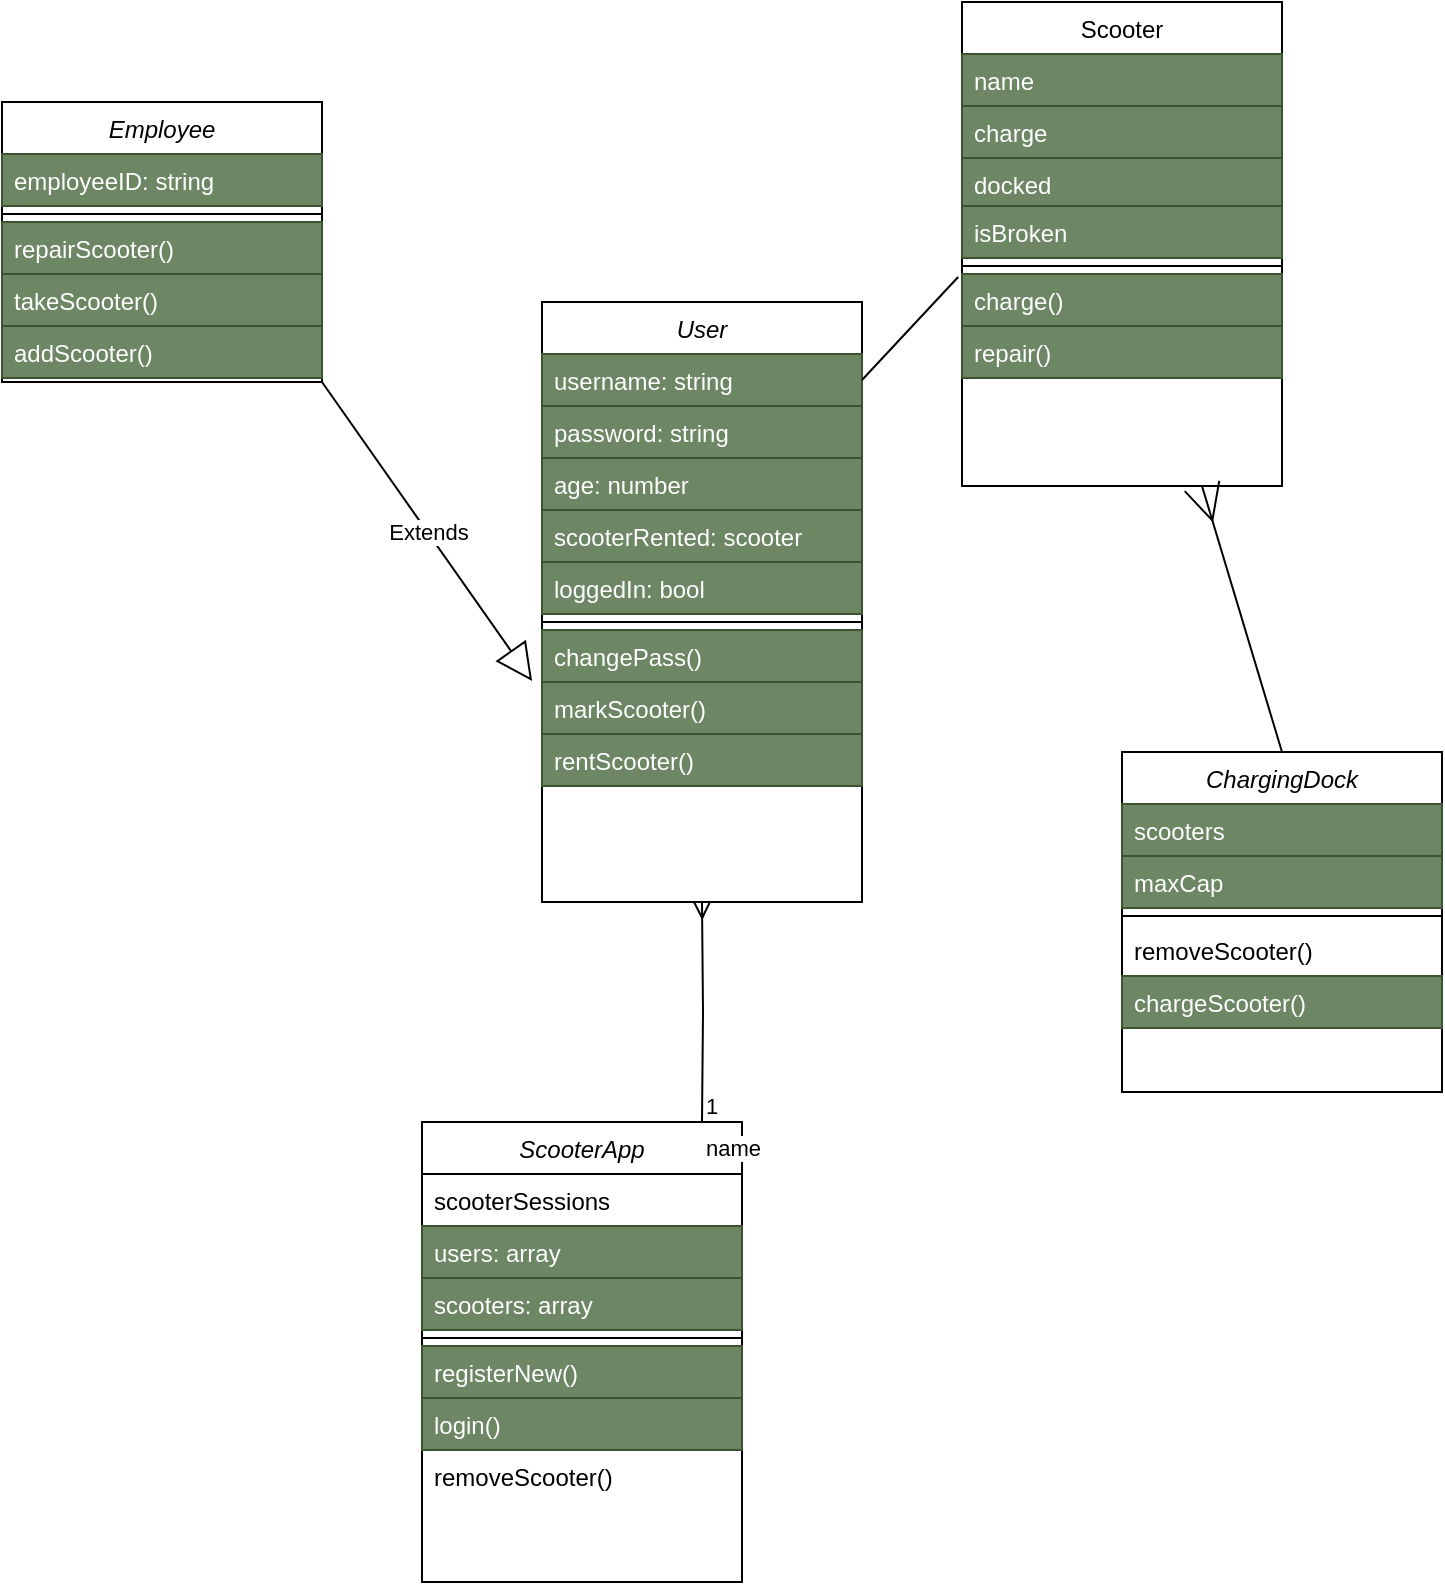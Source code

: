 <mxfile version="20.2.3" type="device"><diagram id="C5RBs43oDa-KdzZeNtuy" name="Page-1"><mxGraphModel dx="500" dy="1000" grid="1" gridSize="10" guides="1" tooltips="1" connect="1" arrows="1" fold="1" page="1" pageScale="1" pageWidth="827" pageHeight="1169" math="0" shadow="0"><root><mxCell id="WIyWlLk6GJQsqaUBKTNV-0"/><mxCell id="WIyWlLk6GJQsqaUBKTNV-1" parent="WIyWlLk6GJQsqaUBKTNV-0"/><mxCell id="zkfFHV4jXpPFQw0GAbJ--0" value="User" style="swimlane;fontStyle=2;align=center;verticalAlign=top;childLayout=stackLayout;horizontal=1;startSize=26;horizontalStack=0;resizeParent=1;resizeLast=0;collapsible=1;marginBottom=0;rounded=0;shadow=0;strokeWidth=1;" parent="WIyWlLk6GJQsqaUBKTNV-1" vertex="1"><mxGeometry x="370" y="190" width="160" height="300" as="geometry"><mxRectangle x="230" y="140" width="160" height="26" as="alternateBounds"/></mxGeometry></mxCell><mxCell id="zkfFHV4jXpPFQw0GAbJ--1" value="username: string" style="text;align=left;verticalAlign=top;spacingLeft=4;spacingRight=4;overflow=hidden;rotatable=0;points=[[0,0.5],[1,0.5]];portConstraint=eastwest;fillColor=#6d8764;fontColor=#ffffff;strokeColor=#3A5431;" parent="zkfFHV4jXpPFQw0GAbJ--0" vertex="1"><mxGeometry y="26" width="160" height="26" as="geometry"/></mxCell><mxCell id="zkfFHV4jXpPFQw0GAbJ--2" value="password: string" style="text;align=left;verticalAlign=top;spacingLeft=4;spacingRight=4;overflow=hidden;rotatable=0;points=[[0,0.5],[1,0.5]];portConstraint=eastwest;rounded=0;shadow=0;html=0;fillColor=#6d8764;fontColor=#ffffff;strokeColor=#3A5431;" parent="zkfFHV4jXpPFQw0GAbJ--0" vertex="1"><mxGeometry y="52" width="160" height="26" as="geometry"/></mxCell><mxCell id="zkfFHV4jXpPFQw0GAbJ--3" value="age: number" style="text;align=left;verticalAlign=top;spacingLeft=4;spacingRight=4;overflow=hidden;rotatable=0;points=[[0,0.5],[1,0.5]];portConstraint=eastwest;rounded=0;shadow=0;html=0;fillColor=#6d8764;fontColor=#ffffff;strokeColor=#3A5431;" parent="zkfFHV4jXpPFQw0GAbJ--0" vertex="1"><mxGeometry y="78" width="160" height="26" as="geometry"/></mxCell><mxCell id="brtNXxZR26CKEr8a6AMG-5" value="scooterRented: scooter" style="text;align=left;verticalAlign=top;spacingLeft=4;spacingRight=4;overflow=hidden;rotatable=0;points=[[0,0.5],[1,0.5]];portConstraint=eastwest;fillColor=#6d8764;fontColor=#ffffff;strokeColor=#3A5431;" vertex="1" parent="zkfFHV4jXpPFQw0GAbJ--0"><mxGeometry y="104" width="160" height="26" as="geometry"/></mxCell><mxCell id="brtNXxZR26CKEr8a6AMG-67" value="loggedIn: bool" style="text;align=left;verticalAlign=top;spacingLeft=4;spacingRight=4;overflow=hidden;rotatable=0;points=[[0,0.5],[1,0.5]];portConstraint=eastwest;fillColor=#6d8764;fontColor=#ffffff;strokeColor=#3A5431;" vertex="1" parent="zkfFHV4jXpPFQw0GAbJ--0"><mxGeometry y="130" width="160" height="26" as="geometry"/></mxCell><mxCell id="zkfFHV4jXpPFQw0GAbJ--4" value="" style="line;html=1;strokeWidth=1;align=left;verticalAlign=middle;spacingTop=-1;spacingLeft=3;spacingRight=3;rotatable=0;labelPosition=right;points=[];portConstraint=eastwest;" parent="zkfFHV4jXpPFQw0GAbJ--0" vertex="1"><mxGeometry y="156" width="160" height="8" as="geometry"/></mxCell><mxCell id="brtNXxZR26CKEr8a6AMG-1" value="changePass()" style="text;align=left;verticalAlign=top;spacingLeft=4;spacingRight=4;overflow=hidden;rotatable=0;points=[[0,0.5],[1,0.5]];portConstraint=eastwest;rounded=0;shadow=0;html=0;fillColor=#6d8764;fontColor=#ffffff;strokeColor=#3A5431;" vertex="1" parent="zkfFHV4jXpPFQw0GAbJ--0"><mxGeometry y="164" width="160" height="26" as="geometry"/></mxCell><mxCell id="brtNXxZR26CKEr8a6AMG-4" value="markScooter()" style="text;align=left;verticalAlign=top;spacingLeft=4;spacingRight=4;overflow=hidden;rotatable=0;points=[[0,0.5],[1,0.5]];portConstraint=eastwest;rounded=0;shadow=0;html=0;fillColor=#6d8764;fontColor=#ffffff;strokeColor=#3A5431;" vertex="1" parent="zkfFHV4jXpPFQw0GAbJ--0"><mxGeometry y="190" width="160" height="26" as="geometry"/></mxCell><mxCell id="brtNXxZR26CKEr8a6AMG-66" value="rentScooter()" style="text;align=left;verticalAlign=top;spacingLeft=4;spacingRight=4;overflow=hidden;rotatable=0;points=[[0,0.5],[1,0.5]];portConstraint=eastwest;rounded=0;shadow=0;html=0;fillColor=#6d8764;fontColor=#ffffff;strokeColor=#3A5431;" vertex="1" parent="zkfFHV4jXpPFQw0GAbJ--0"><mxGeometry y="216" width="160" height="26" as="geometry"/></mxCell><mxCell id="zkfFHV4jXpPFQw0GAbJ--17" value="Scooter" style="swimlane;fontStyle=0;align=center;verticalAlign=top;childLayout=stackLayout;horizontal=1;startSize=26;horizontalStack=0;resizeParent=1;resizeLast=0;collapsible=1;marginBottom=0;rounded=0;shadow=0;strokeWidth=1;" parent="WIyWlLk6GJQsqaUBKTNV-1" vertex="1"><mxGeometry x="580" y="40" width="160" height="242" as="geometry"><mxRectangle x="550" y="140" width="160" height="26" as="alternateBounds"/></mxGeometry></mxCell><mxCell id="zkfFHV4jXpPFQw0GAbJ--19" value="name" style="text;align=left;verticalAlign=top;spacingLeft=4;spacingRight=4;overflow=hidden;rotatable=0;points=[[0,0.5],[1,0.5]];portConstraint=eastwest;rounded=0;shadow=0;html=0;fillColor=#6d8764;fontColor=#ffffff;strokeColor=#3A5431;" parent="zkfFHV4jXpPFQw0GAbJ--17" vertex="1"><mxGeometry y="26" width="160" height="26" as="geometry"/></mxCell><mxCell id="zkfFHV4jXpPFQw0GAbJ--20" value="charge" style="text;align=left;verticalAlign=top;spacingLeft=4;spacingRight=4;overflow=hidden;rotatable=0;points=[[0,0.5],[1,0.5]];portConstraint=eastwest;rounded=0;shadow=0;html=0;fillColor=#6d8764;fontColor=#ffffff;strokeColor=#3A5431;" parent="zkfFHV4jXpPFQw0GAbJ--17" vertex="1"><mxGeometry y="52" width="160" height="26" as="geometry"/></mxCell><mxCell id="zkfFHV4jXpPFQw0GAbJ--21" value="docked" style="text;align=left;verticalAlign=top;spacingLeft=4;spacingRight=4;overflow=hidden;rotatable=0;points=[[0,0.5],[1,0.5]];portConstraint=eastwest;rounded=0;shadow=0;html=0;fillColor=#6d8764;fontColor=#ffffff;strokeColor=#3A5431;" parent="zkfFHV4jXpPFQw0GAbJ--17" vertex="1"><mxGeometry y="78" width="160" height="24" as="geometry"/></mxCell><mxCell id="zkfFHV4jXpPFQw0GAbJ--22" value="isBroken" style="text;align=left;verticalAlign=top;spacingLeft=4;spacingRight=4;overflow=hidden;rotatable=0;points=[[0,0.5],[1,0.5]];portConstraint=eastwest;rounded=0;shadow=0;html=0;fillColor=#6d8764;fontColor=#ffffff;strokeColor=#3A5431;" parent="zkfFHV4jXpPFQw0GAbJ--17" vertex="1"><mxGeometry y="102" width="160" height="26" as="geometry"/></mxCell><mxCell id="zkfFHV4jXpPFQw0GAbJ--23" value="" style="line;html=1;strokeWidth=1;align=left;verticalAlign=middle;spacingTop=-1;spacingLeft=3;spacingRight=3;rotatable=0;labelPosition=right;points=[];portConstraint=eastwest;" parent="zkfFHV4jXpPFQw0GAbJ--17" vertex="1"><mxGeometry y="128" width="160" height="8" as="geometry"/></mxCell><mxCell id="zkfFHV4jXpPFQw0GAbJ--25" value="charge()" style="text;align=left;verticalAlign=top;spacingLeft=4;spacingRight=4;overflow=hidden;rotatable=0;points=[[0,0.5],[1,0.5]];portConstraint=eastwest;fillColor=#6d8764;fontColor=#ffffff;strokeColor=#3A5431;" parent="zkfFHV4jXpPFQw0GAbJ--17" vertex="1"><mxGeometry y="136" width="160" height="26" as="geometry"/></mxCell><mxCell id="brtNXxZR26CKEr8a6AMG-6" value="repair()" style="text;align=left;verticalAlign=top;spacingLeft=4;spacingRight=4;overflow=hidden;rotatable=0;points=[[0,0.5],[1,0.5]];portConstraint=eastwest;fillColor=#6d8764;fontColor=#ffffff;strokeColor=#3A5431;" vertex="1" parent="zkfFHV4jXpPFQw0GAbJ--17"><mxGeometry y="162" width="160" height="26" as="geometry"/></mxCell><mxCell id="brtNXxZR26CKEr8a6AMG-7" value="ScooterApp" style="swimlane;fontStyle=2;align=center;verticalAlign=top;childLayout=stackLayout;horizontal=1;startSize=26;horizontalStack=0;resizeParent=1;resizeLast=0;collapsible=1;marginBottom=0;rounded=0;shadow=0;strokeWidth=1;" vertex="1" parent="WIyWlLk6GJQsqaUBKTNV-1"><mxGeometry x="310" y="600" width="160" height="230" as="geometry"><mxRectangle x="230" y="140" width="160" height="26" as="alternateBounds"/></mxGeometry></mxCell><mxCell id="brtNXxZR26CKEr8a6AMG-8" value="scooterSessions" style="text;align=left;verticalAlign=top;spacingLeft=4;spacingRight=4;overflow=hidden;rotatable=0;points=[[0,0.5],[1,0.5]];portConstraint=eastwest;" vertex="1" parent="brtNXxZR26CKEr8a6AMG-7"><mxGeometry y="26" width="160" height="26" as="geometry"/></mxCell><mxCell id="brtNXxZR26CKEr8a6AMG-9" value="users: array" style="text;align=left;verticalAlign=top;spacingLeft=4;spacingRight=4;overflow=hidden;rotatable=0;points=[[0,0.5],[1,0.5]];portConstraint=eastwest;rounded=0;shadow=0;html=0;fillColor=#6d8764;fontColor=#ffffff;strokeColor=#3A5431;" vertex="1" parent="brtNXxZR26CKEr8a6AMG-7"><mxGeometry y="52" width="160" height="26" as="geometry"/></mxCell><mxCell id="brtNXxZR26CKEr8a6AMG-10" value="scooters: array" style="text;align=left;verticalAlign=top;spacingLeft=4;spacingRight=4;overflow=hidden;rotatable=0;points=[[0,0.5],[1,0.5]];portConstraint=eastwest;rounded=0;shadow=0;html=0;fillColor=#6d8764;fontColor=#ffffff;strokeColor=#3A5431;" vertex="1" parent="brtNXxZR26CKEr8a6AMG-7"><mxGeometry y="78" width="160" height="26" as="geometry"/></mxCell><mxCell id="brtNXxZR26CKEr8a6AMG-13" value="" style="line;html=1;strokeWidth=1;align=left;verticalAlign=middle;spacingTop=-1;spacingLeft=3;spacingRight=3;rotatable=0;labelPosition=right;points=[];portConstraint=eastwest;" vertex="1" parent="brtNXxZR26CKEr8a6AMG-7"><mxGeometry y="104" width="160" height="8" as="geometry"/></mxCell><mxCell id="brtNXxZR26CKEr8a6AMG-14" value="registerNew()" style="text;align=left;verticalAlign=top;spacingLeft=4;spacingRight=4;overflow=hidden;rotatable=0;points=[[0,0.5],[1,0.5]];portConstraint=eastwest;rounded=0;shadow=0;html=0;fillColor=#6d8764;fontColor=#ffffff;strokeColor=#3A5431;" vertex="1" parent="brtNXxZR26CKEr8a6AMG-7"><mxGeometry y="112" width="160" height="26" as="geometry"/></mxCell><mxCell id="brtNXxZR26CKEr8a6AMG-16" value="login()" style="text;align=left;verticalAlign=top;spacingLeft=4;spacingRight=4;overflow=hidden;rotatable=0;points=[[0,0.5],[1,0.5]];portConstraint=eastwest;rounded=0;shadow=0;html=0;fillColor=#6d8764;fontColor=#ffffff;strokeColor=#3A5431;" vertex="1" parent="brtNXxZR26CKEr8a6AMG-7"><mxGeometry y="138" width="160" height="26" as="geometry"/></mxCell><mxCell id="brtNXxZR26CKEr8a6AMG-18" value="removeScooter()" style="text;align=left;verticalAlign=top;spacingLeft=4;spacingRight=4;overflow=hidden;rotatable=0;points=[[0,0.5],[1,0.5]];portConstraint=eastwest;rounded=0;shadow=0;html=0;" vertex="1" parent="brtNXxZR26CKEr8a6AMG-7"><mxGeometry y="164" width="160" height="26" as="geometry"/></mxCell><mxCell id="brtNXxZR26CKEr8a6AMG-42" value="ChargingDock" style="swimlane;fontStyle=2;align=center;verticalAlign=top;childLayout=stackLayout;horizontal=1;startSize=26;horizontalStack=0;resizeParent=1;resizeLast=0;collapsible=1;marginBottom=0;rounded=0;shadow=0;strokeWidth=1;" vertex="1" parent="WIyWlLk6GJQsqaUBKTNV-1"><mxGeometry x="660" y="415" width="160" height="170" as="geometry"><mxRectangle x="230" y="140" width="160" height="26" as="alternateBounds"/></mxGeometry></mxCell><mxCell id="brtNXxZR26CKEr8a6AMG-52" value="scooters" style="text;align=left;verticalAlign=top;spacingLeft=4;spacingRight=4;overflow=hidden;rotatable=0;points=[[0,0.5],[1,0.5]];portConstraint=eastwest;fillColor=#6d8764;fontColor=#ffffff;strokeColor=#3A5431;" vertex="1" parent="brtNXxZR26CKEr8a6AMG-42"><mxGeometry y="26" width="160" height="26" as="geometry"/></mxCell><mxCell id="brtNXxZR26CKEr8a6AMG-43" value="maxCap" style="text;align=left;verticalAlign=top;spacingLeft=4;spacingRight=4;overflow=hidden;rotatable=0;points=[[0,0.5],[1,0.5]];portConstraint=eastwest;fillColor=#6d8764;fontColor=#ffffff;strokeColor=#3A5431;" vertex="1" parent="brtNXxZR26CKEr8a6AMG-42"><mxGeometry y="52" width="160" height="26" as="geometry"/></mxCell><mxCell id="brtNXxZR26CKEr8a6AMG-44" value="" style="line;html=1;strokeWidth=1;align=left;verticalAlign=middle;spacingTop=-1;spacingLeft=3;spacingRight=3;rotatable=0;labelPosition=right;points=[];portConstraint=eastwest;" vertex="1" parent="brtNXxZR26CKEr8a6AMG-42"><mxGeometry y="78" width="160" height="8" as="geometry"/></mxCell><mxCell id="brtNXxZR26CKEr8a6AMG-54" value="removeScooter()" style="text;align=left;verticalAlign=top;spacingLeft=4;spacingRight=4;overflow=hidden;rotatable=0;points=[[0,0.5],[1,0.5]];portConstraint=eastwest;" vertex="1" parent="brtNXxZR26CKEr8a6AMG-42"><mxGeometry y="86" width="160" height="26" as="geometry"/></mxCell><mxCell id="brtNXxZR26CKEr8a6AMG-55" value="chargeScooter()" style="text;align=left;verticalAlign=top;spacingLeft=4;spacingRight=4;overflow=hidden;rotatable=0;points=[[0,0.5],[1,0.5]];portConstraint=eastwest;fillColor=#6d8764;fontColor=#ffffff;strokeColor=#3A5431;" vertex="1" parent="brtNXxZR26CKEr8a6AMG-42"><mxGeometry y="112" width="160" height="26" as="geometry"/></mxCell><mxCell id="brtNXxZR26CKEr8a6AMG-56" value="" style="endArrow=ERmany;endSize=16;endFill=0;html=1;rounded=0;exitX=0.5;exitY=0;exitDx=0;exitDy=0;entryX=0.75;entryY=1;entryDx=0;entryDy=0;startArrow=none;startFill=0;" edge="1" parent="WIyWlLk6GJQsqaUBKTNV-1" source="brtNXxZR26CKEr8a6AMG-42" target="zkfFHV4jXpPFQw0GAbJ--17"><mxGeometry width="160" relative="1" as="geometry"><mxPoint x="410" y="390" as="sourcePoint"/><mxPoint x="410" y="214.988" as="targetPoint"/></mxGeometry></mxCell><mxCell id="brtNXxZR26CKEr8a6AMG-76" value="name" style="endArrow=ERmany;endFill=0;html=1;edgeStyle=orthogonalEdgeStyle;align=left;verticalAlign=top;rounded=0;entryX=0.5;entryY=1;entryDx=0;entryDy=0;" edge="1" parent="WIyWlLk6GJQsqaUBKTNV-1" target="zkfFHV4jXpPFQw0GAbJ--0"><mxGeometry x="-1" relative="1" as="geometry"><mxPoint x="450" y="600" as="sourcePoint"/><mxPoint x="490" y="470" as="targetPoint"/></mxGeometry></mxCell><mxCell id="brtNXxZR26CKEr8a6AMG-77" value="1" style="edgeLabel;resizable=0;html=1;align=left;verticalAlign=bottom;" connectable="0" vertex="1" parent="brtNXxZR26CKEr8a6AMG-76"><mxGeometry x="-1" relative="1" as="geometry"/></mxCell><mxCell id="brtNXxZR26CKEr8a6AMG-78" value="" style="endArrow=none;startArrow=none;endFill=0;startFill=0;html=1;rounded=0;entryX=-0.012;entryY=-0.019;entryDx=0;entryDy=0;entryPerimeter=0;exitX=1;exitY=0.5;exitDx=0;exitDy=0;" edge="1" parent="WIyWlLk6GJQsqaUBKTNV-1" source="zkfFHV4jXpPFQw0GAbJ--1"><mxGeometry width="160" relative="1" as="geometry"><mxPoint x="230" y="180" as="sourcePoint"/><mxPoint x="578.08" y="177.506" as="targetPoint"/></mxGeometry></mxCell><mxCell id="brtNXxZR26CKEr8a6AMG-79" value="Employee" style="swimlane;fontStyle=2;align=center;verticalAlign=top;childLayout=stackLayout;horizontal=1;startSize=26;horizontalStack=0;resizeParent=1;resizeLast=0;collapsible=1;marginBottom=0;rounded=0;shadow=0;strokeWidth=1;" vertex="1" parent="WIyWlLk6GJQsqaUBKTNV-1"><mxGeometry x="100" y="90" width="160" height="140" as="geometry"><mxRectangle x="230" y="140" width="160" height="26" as="alternateBounds"/></mxGeometry></mxCell><mxCell id="brtNXxZR26CKEr8a6AMG-87" value="employeeID: string" style="text;align=left;verticalAlign=top;spacingLeft=4;spacingRight=4;overflow=hidden;rotatable=0;points=[[0,0.5],[1,0.5]];portConstraint=eastwest;fillColor=#6d8764;fontColor=#ffffff;strokeColor=#3A5431;" vertex="1" parent="brtNXxZR26CKEr8a6AMG-79"><mxGeometry y="26" width="160" height="26" as="geometry"/></mxCell><mxCell id="brtNXxZR26CKEr8a6AMG-82" value="" style="line;html=1;strokeWidth=1;align=left;verticalAlign=middle;spacingTop=-1;spacingLeft=3;spacingRight=3;rotatable=0;labelPosition=right;points=[];portConstraint=eastwest;" vertex="1" parent="brtNXxZR26CKEr8a6AMG-79"><mxGeometry y="52" width="160" height="8" as="geometry"/></mxCell><mxCell id="brtNXxZR26CKEr8a6AMG-86" value="repairScooter()" style="text;align=left;verticalAlign=top;spacingLeft=4;spacingRight=4;overflow=hidden;rotatable=0;points=[[0,0.5],[1,0.5]];portConstraint=eastwest;fillColor=#6d8764;fontColor=#ffffff;strokeColor=#3A5431;" vertex="1" parent="brtNXxZR26CKEr8a6AMG-79"><mxGeometry y="60" width="160" height="26" as="geometry"/></mxCell><mxCell id="brtNXxZR26CKEr8a6AMG-89" value="takeScooter()" style="text;align=left;verticalAlign=top;spacingLeft=4;spacingRight=4;overflow=hidden;rotatable=0;points=[[0,0.5],[1,0.5]];portConstraint=eastwest;fillColor=#6d8764;fontColor=#ffffff;strokeColor=#3A5431;" vertex="1" parent="brtNXxZR26CKEr8a6AMG-79"><mxGeometry y="86" width="160" height="26" as="geometry"/></mxCell><mxCell id="brtNXxZR26CKEr8a6AMG-91" value="addScooter()" style="text;align=left;verticalAlign=top;spacingLeft=4;spacingRight=4;overflow=hidden;rotatable=0;points=[[0,0.5],[1,0.5]];portConstraint=eastwest;rounded=0;shadow=0;html=0;fillColor=#6d8764;fontColor=#ffffff;strokeColor=#3A5431;" vertex="1" parent="brtNXxZR26CKEr8a6AMG-79"><mxGeometry y="112" width="160" height="26" as="geometry"/></mxCell><mxCell id="brtNXxZR26CKEr8a6AMG-88" value="Extends" style="endArrow=block;endSize=16;endFill=0;html=1;rounded=0;exitX=1;exitY=1;exitDx=0;exitDy=0;entryX=-0.031;entryY=-0.019;entryDx=0;entryDy=0;entryPerimeter=0;" edge="1" parent="WIyWlLk6GJQsqaUBKTNV-1" source="brtNXxZR26CKEr8a6AMG-79" target="brtNXxZR26CKEr8a6AMG-4"><mxGeometry width="160" relative="1" as="geometry"><mxPoint x="310" y="500" as="sourcePoint"/><mxPoint x="470" y="500" as="targetPoint"/></mxGeometry></mxCell></root></mxGraphModel></diagram></mxfile>